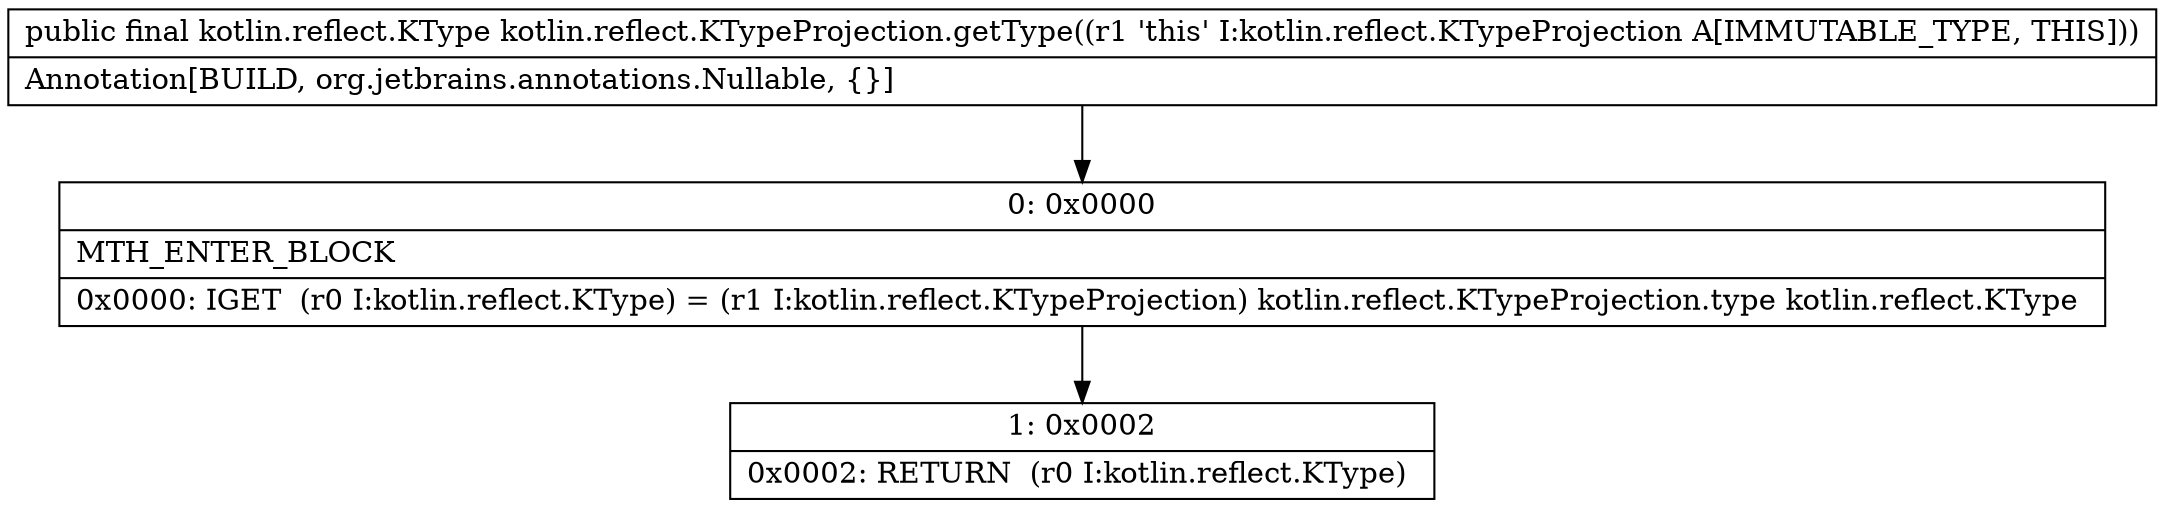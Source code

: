 digraph "CFG forkotlin.reflect.KTypeProjection.getType()Lkotlin\/reflect\/KType;" {
Node_0 [shape=record,label="{0\:\ 0x0000|MTH_ENTER_BLOCK\l|0x0000: IGET  (r0 I:kotlin.reflect.KType) = (r1 I:kotlin.reflect.KTypeProjection) kotlin.reflect.KTypeProjection.type kotlin.reflect.KType \l}"];
Node_1 [shape=record,label="{1\:\ 0x0002|0x0002: RETURN  (r0 I:kotlin.reflect.KType) \l}"];
MethodNode[shape=record,label="{public final kotlin.reflect.KType kotlin.reflect.KTypeProjection.getType((r1 'this' I:kotlin.reflect.KTypeProjection A[IMMUTABLE_TYPE, THIS]))  | Annotation[BUILD, org.jetbrains.annotations.Nullable, \{\}]\l}"];
MethodNode -> Node_0;
Node_0 -> Node_1;
}

